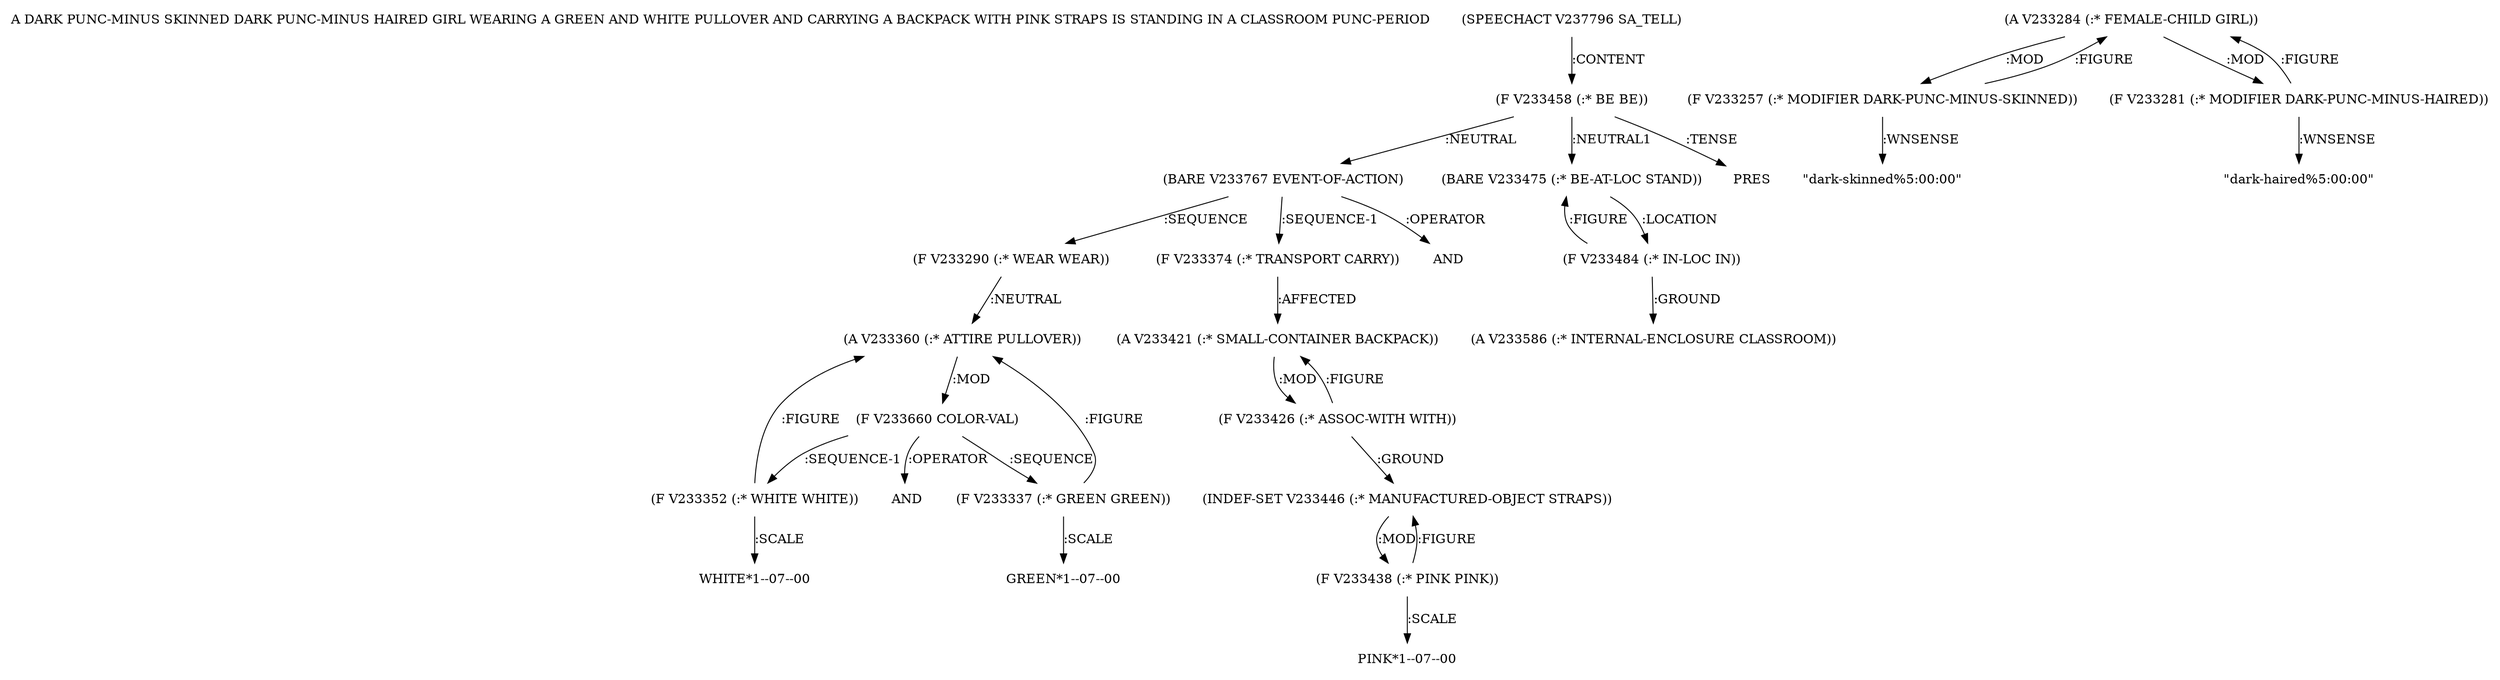 digraph Terms {
  node [shape=none]
  "A DARK PUNC-MINUS SKINNED DARK PUNC-MINUS HAIRED GIRL WEARING A GREEN AND WHITE PULLOVER AND CARRYING A BACKPACK WITH PINK STRAPS IS STANDING IN A CLASSROOM PUNC-PERIOD"
  "V237796" [label="(SPEECHACT V237796 SA_TELL)"]
  "V237796" -> "V233458" [label=":CONTENT"]
  "V233458" [label="(F V233458 (:* BE BE))"]
  "V233458" -> "V233767" [label=":NEUTRAL"]
  "V233458" -> "V233475" [label=":NEUTRAL1"]
  "V233458" -> "NT243606" [label=":TENSE"]
  "NT243606" [label="PRES"]
  "V233767" [label="(BARE V233767 EVENT-OF-ACTION)"]
  "V233767" -> "NT243607" [label=":OPERATOR"]
  "NT243607" [label="AND"]
  "V233767" -> "V233290" [label=":SEQUENCE"]
  "V233767" -> "V233374" [label=":SEQUENCE-1"]
  "V233374" [label="(F V233374 (:* TRANSPORT CARRY))"]
  "V233374" -> "V233421" [label=":AFFECTED"]
  "V233290" [label="(F V233290 (:* WEAR WEAR))"]
  "V233290" -> "V233360" [label=":NEUTRAL"]
  "V233360" [label="(A V233360 (:* ATTIRE PULLOVER))"]
  "V233360" -> "V233660" [label=":MOD"]
  "V233660" [label="(F V233660 COLOR-VAL)"]
  "V233660" -> "V233337" [label=":SEQUENCE"]
  "V233660" -> "V233352" [label=":SEQUENCE-1"]
  "V233660" -> "NT243608" [label=":OPERATOR"]
  "NT243608" [label="AND"]
  "V233337" [label="(F V233337 (:* GREEN GREEN))"]
  "V233337" -> "V233360" [label=":FIGURE"]
  "V233337" -> "NT243609" [label=":SCALE"]
  "NT243609" [label="GREEN*1--07--00"]
  "V233352" [label="(F V233352 (:* WHITE WHITE))"]
  "V233352" -> "V233360" [label=":FIGURE"]
  "V233352" -> "NT243610" [label=":SCALE"]
  "NT243610" [label="WHITE*1--07--00"]
  "V233421" [label="(A V233421 (:* SMALL-CONTAINER BACKPACK))"]
  "V233421" -> "V233426" [label=":MOD"]
  "V233426" [label="(F V233426 (:* ASSOC-WITH WITH))"]
  "V233426" -> "V233446" [label=":GROUND"]
  "V233426" -> "V233421" [label=":FIGURE"]
  "V233446" [label="(INDEF-SET V233446 (:* MANUFACTURED-OBJECT STRAPS))"]
  "V233446" -> "V233438" [label=":MOD"]
  "V233438" [label="(F V233438 (:* PINK PINK))"]
  "V233438" -> "V233446" [label=":FIGURE"]
  "V233438" -> "NT243611" [label=":SCALE"]
  "NT243611" [label="PINK*1--07--00"]
  "V233475" [label="(BARE V233475 (:* BE-AT-LOC STAND))"]
  "V233475" -> "V233484" [label=":LOCATION"]
  "V233484" [label="(F V233484 (:* IN-LOC IN))"]
  "V233484" -> "V233586" [label=":GROUND"]
  "V233484" -> "V233475" [label=":FIGURE"]
  "V233586" [label="(A V233586 (:* INTERNAL-ENCLOSURE CLASSROOM))"]
  "V233284" [label="(A V233284 (:* FEMALE-CHILD GIRL))"]
  "V233284" -> "V233257" [label=":MOD"]
  "V233284" -> "V233281" [label=":MOD"]
  "V233257" [label="(F V233257 (:* MODIFIER DARK-PUNC-MINUS-SKINNED))"]
  "V233257" -> "V233284" [label=":FIGURE"]
  "V233257" -> "NT243612" [label=":WNSENSE"]
  "NT243612" [label="\"dark-skinned%5:00:00\""]
  "V233281" [label="(F V233281 (:* MODIFIER DARK-PUNC-MINUS-HAIRED))"]
  "V233281" -> "V233284" [label=":FIGURE"]
  "V233281" -> "NT243613" [label=":WNSENSE"]
  "NT243613" [label="\"dark-haired%5:00:00\""]
}
